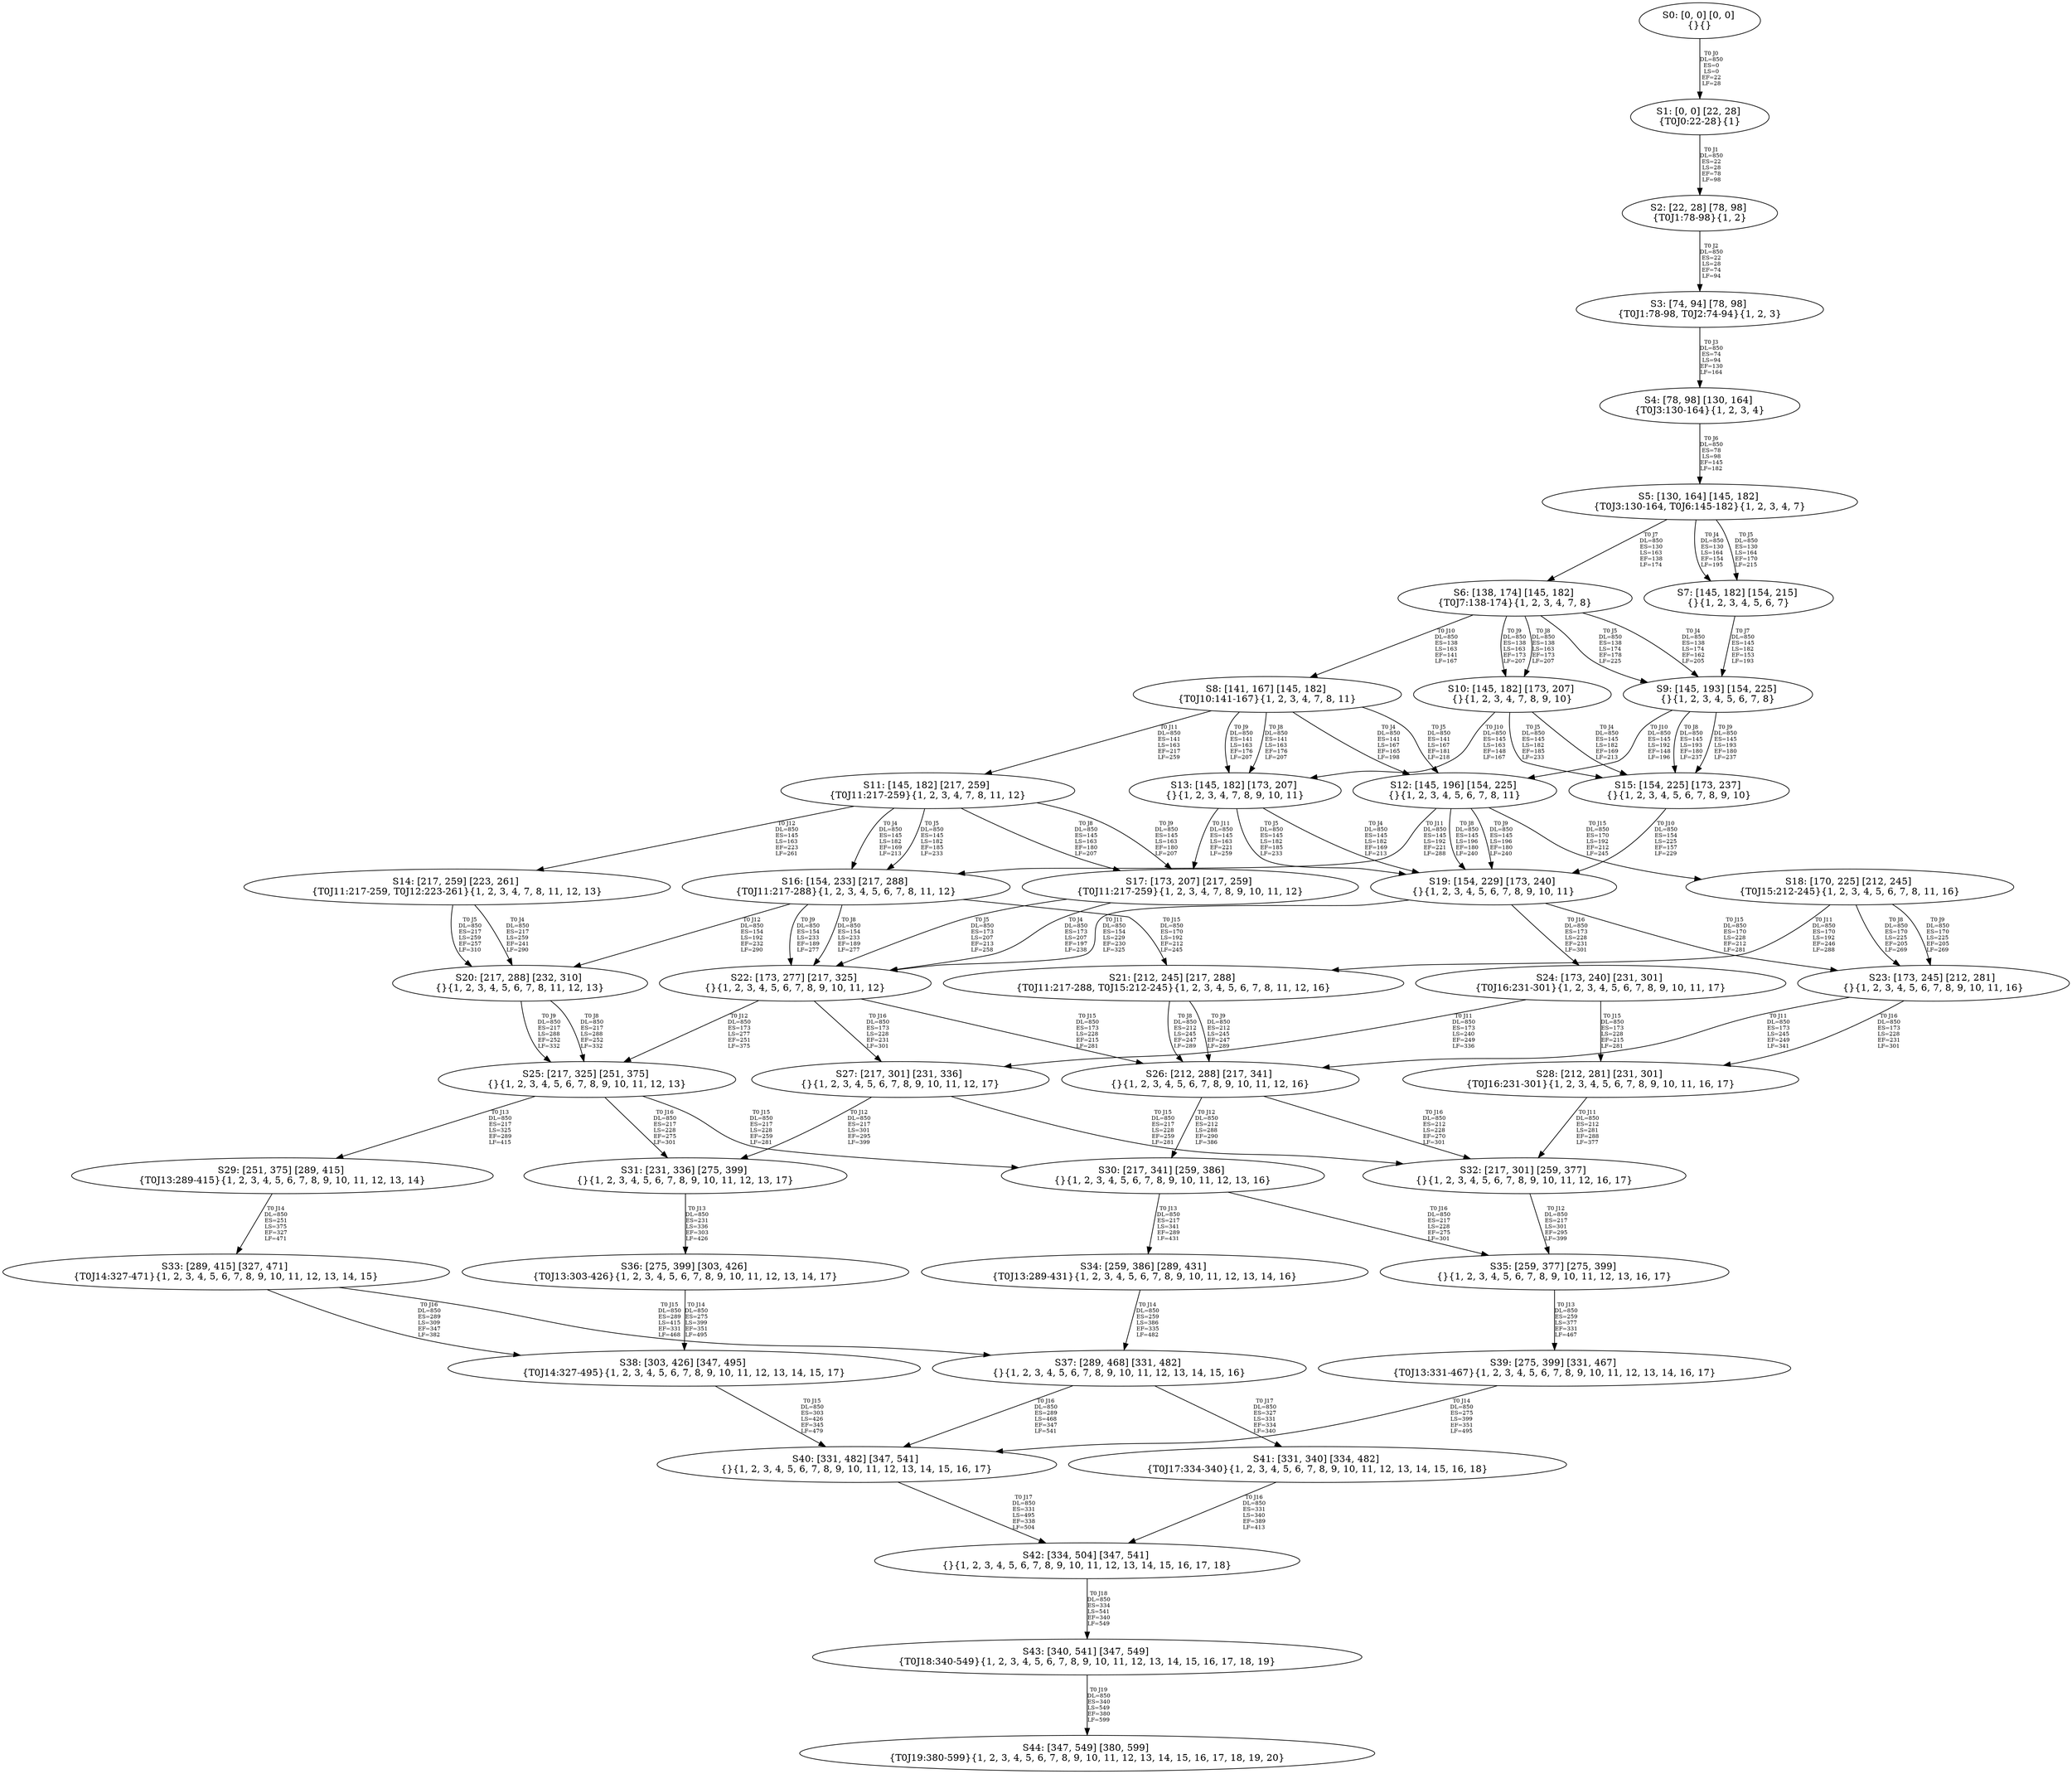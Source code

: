 digraph {
	S0[label="S0: [0, 0] [0, 0] \n{}{}"];
	S1[label="S1: [0, 0] [22, 28] \n{T0J0:22-28}{1}"];
	S2[label="S2: [22, 28] [78, 98] \n{T0J1:78-98}{1, 2}"];
	S3[label="S3: [74, 94] [78, 98] \n{T0J1:78-98, T0J2:74-94}{1, 2, 3}"];
	S4[label="S4: [78, 98] [130, 164] \n{T0J3:130-164}{1, 2, 3, 4}"];
	S5[label="S5: [130, 164] [145, 182] \n{T0J3:130-164, T0J6:145-182}{1, 2, 3, 4, 7}"];
	S6[label="S6: [138, 174] [145, 182] \n{T0J7:138-174}{1, 2, 3, 4, 7, 8}"];
	S7[label="S7: [145, 182] [154, 215] \n{}{1, 2, 3, 4, 5, 6, 7}"];
	S8[label="S8: [141, 167] [145, 182] \n{T0J10:141-167}{1, 2, 3, 4, 7, 8, 11}"];
	S9[label="S9: [145, 193] [154, 225] \n{}{1, 2, 3, 4, 5, 6, 7, 8}"];
	S10[label="S10: [145, 182] [173, 207] \n{}{1, 2, 3, 4, 7, 8, 9, 10}"];
	S11[label="S11: [145, 182] [217, 259] \n{T0J11:217-259}{1, 2, 3, 4, 7, 8, 11, 12}"];
	S12[label="S12: [145, 196] [154, 225] \n{}{1, 2, 3, 4, 5, 6, 7, 8, 11}"];
	S13[label="S13: [145, 182] [173, 207] \n{}{1, 2, 3, 4, 7, 8, 9, 10, 11}"];
	S14[label="S14: [217, 259] [223, 261] \n{T0J11:217-259, T0J12:223-261}{1, 2, 3, 4, 7, 8, 11, 12, 13}"];
	S15[label="S15: [154, 225] [173, 237] \n{}{1, 2, 3, 4, 5, 6, 7, 8, 9, 10}"];
	S16[label="S16: [154, 233] [217, 288] \n{T0J11:217-288}{1, 2, 3, 4, 5, 6, 7, 8, 11, 12}"];
	S17[label="S17: [173, 207] [217, 259] \n{T0J11:217-259}{1, 2, 3, 4, 7, 8, 9, 10, 11, 12}"];
	S18[label="S18: [170, 225] [212, 245] \n{T0J15:212-245}{1, 2, 3, 4, 5, 6, 7, 8, 11, 16}"];
	S19[label="S19: [154, 229] [173, 240] \n{}{1, 2, 3, 4, 5, 6, 7, 8, 9, 10, 11}"];
	S20[label="S20: [217, 288] [232, 310] \n{}{1, 2, 3, 4, 5, 6, 7, 8, 11, 12, 13}"];
	S21[label="S21: [212, 245] [217, 288] \n{T0J11:217-288, T0J15:212-245}{1, 2, 3, 4, 5, 6, 7, 8, 11, 12, 16}"];
	S22[label="S22: [173, 277] [217, 325] \n{}{1, 2, 3, 4, 5, 6, 7, 8, 9, 10, 11, 12}"];
	S23[label="S23: [173, 245] [212, 281] \n{}{1, 2, 3, 4, 5, 6, 7, 8, 9, 10, 11, 16}"];
	S24[label="S24: [173, 240] [231, 301] \n{T0J16:231-301}{1, 2, 3, 4, 5, 6, 7, 8, 9, 10, 11, 17}"];
	S25[label="S25: [217, 325] [251, 375] \n{}{1, 2, 3, 4, 5, 6, 7, 8, 9, 10, 11, 12, 13}"];
	S26[label="S26: [212, 288] [217, 341] \n{}{1, 2, 3, 4, 5, 6, 7, 8, 9, 10, 11, 12, 16}"];
	S27[label="S27: [217, 301] [231, 336] \n{}{1, 2, 3, 4, 5, 6, 7, 8, 9, 10, 11, 12, 17}"];
	S28[label="S28: [212, 281] [231, 301] \n{T0J16:231-301}{1, 2, 3, 4, 5, 6, 7, 8, 9, 10, 11, 16, 17}"];
	S29[label="S29: [251, 375] [289, 415] \n{T0J13:289-415}{1, 2, 3, 4, 5, 6, 7, 8, 9, 10, 11, 12, 13, 14}"];
	S30[label="S30: [217, 341] [259, 386] \n{}{1, 2, 3, 4, 5, 6, 7, 8, 9, 10, 11, 12, 13, 16}"];
	S31[label="S31: [231, 336] [275, 399] \n{}{1, 2, 3, 4, 5, 6, 7, 8, 9, 10, 11, 12, 13, 17}"];
	S32[label="S32: [217, 301] [259, 377] \n{}{1, 2, 3, 4, 5, 6, 7, 8, 9, 10, 11, 12, 16, 17}"];
	S33[label="S33: [289, 415] [327, 471] \n{T0J14:327-471}{1, 2, 3, 4, 5, 6, 7, 8, 9, 10, 11, 12, 13, 14, 15}"];
	S34[label="S34: [259, 386] [289, 431] \n{T0J13:289-431}{1, 2, 3, 4, 5, 6, 7, 8, 9, 10, 11, 12, 13, 14, 16}"];
	S35[label="S35: [259, 377] [275, 399] \n{}{1, 2, 3, 4, 5, 6, 7, 8, 9, 10, 11, 12, 13, 16, 17}"];
	S36[label="S36: [275, 399] [303, 426] \n{T0J13:303-426}{1, 2, 3, 4, 5, 6, 7, 8, 9, 10, 11, 12, 13, 14, 17}"];
	S37[label="S37: [289, 468] [331, 482] \n{}{1, 2, 3, 4, 5, 6, 7, 8, 9, 10, 11, 12, 13, 14, 15, 16}"];
	S38[label="S38: [303, 426] [347, 495] \n{T0J14:327-495}{1, 2, 3, 4, 5, 6, 7, 8, 9, 10, 11, 12, 13, 14, 15, 17}"];
	S39[label="S39: [275, 399] [331, 467] \n{T0J13:331-467}{1, 2, 3, 4, 5, 6, 7, 8, 9, 10, 11, 12, 13, 14, 16, 17}"];
	S40[label="S40: [331, 482] [347, 541] \n{}{1, 2, 3, 4, 5, 6, 7, 8, 9, 10, 11, 12, 13, 14, 15, 16, 17}"];
	S41[label="S41: [331, 340] [334, 482] \n{T0J17:334-340}{1, 2, 3, 4, 5, 6, 7, 8, 9, 10, 11, 12, 13, 14, 15, 16, 18}"];
	S42[label="S42: [334, 504] [347, 541] \n{}{1, 2, 3, 4, 5, 6, 7, 8, 9, 10, 11, 12, 13, 14, 15, 16, 17, 18}"];
	S43[label="S43: [340, 541] [347, 549] \n{T0J18:340-549}{1, 2, 3, 4, 5, 6, 7, 8, 9, 10, 11, 12, 13, 14, 15, 16, 17, 18, 19}"];
	S44[label="S44: [347, 549] [380, 599] \n{T0J19:380-599}{1, 2, 3, 4, 5, 6, 7, 8, 9, 10, 11, 12, 13, 14, 15, 16, 17, 18, 19, 20}"];
	S0 -> S1[label="T0 J0\nDL=850\nES=0\nLS=0\nEF=22\nLF=28",fontsize=8];
	S1 -> S2[label="T0 J1\nDL=850\nES=22\nLS=28\nEF=78\nLF=98",fontsize=8];
	S2 -> S3[label="T0 J2\nDL=850\nES=22\nLS=28\nEF=74\nLF=94",fontsize=8];
	S3 -> S4[label="T0 J3\nDL=850\nES=74\nLS=94\nEF=130\nLF=164",fontsize=8];
	S4 -> S5[label="T0 J6\nDL=850\nES=78\nLS=98\nEF=145\nLF=182",fontsize=8];
	S5 -> S7[label="T0 J4\nDL=850\nES=130\nLS=164\nEF=154\nLF=195",fontsize=8];
	S5 -> S7[label="T0 J5\nDL=850\nES=130\nLS=164\nEF=170\nLF=215",fontsize=8];
	S5 -> S6[label="T0 J7\nDL=850\nES=130\nLS=163\nEF=138\nLF=174",fontsize=8];
	S6 -> S9[label="T0 J4\nDL=850\nES=138\nLS=174\nEF=162\nLF=205",fontsize=8];
	S6 -> S9[label="T0 J5\nDL=850\nES=138\nLS=174\nEF=178\nLF=225",fontsize=8];
	S6 -> S10[label="T0 J8\nDL=850\nES=138\nLS=163\nEF=173\nLF=207",fontsize=8];
	S6 -> S10[label="T0 J9\nDL=850\nES=138\nLS=163\nEF=173\nLF=207",fontsize=8];
	S6 -> S8[label="T0 J10\nDL=850\nES=138\nLS=163\nEF=141\nLF=167",fontsize=8];
	S7 -> S9[label="T0 J7\nDL=850\nES=145\nLS=182\nEF=153\nLF=193",fontsize=8];
	S8 -> S12[label="T0 J4\nDL=850\nES=141\nLS=167\nEF=165\nLF=198",fontsize=8];
	S8 -> S12[label="T0 J5\nDL=850\nES=141\nLS=167\nEF=181\nLF=218",fontsize=8];
	S8 -> S13[label="T0 J8\nDL=850\nES=141\nLS=163\nEF=176\nLF=207",fontsize=8];
	S8 -> S13[label="T0 J9\nDL=850\nES=141\nLS=163\nEF=176\nLF=207",fontsize=8];
	S8 -> S11[label="T0 J11\nDL=850\nES=141\nLS=163\nEF=217\nLF=259",fontsize=8];
	S9 -> S15[label="T0 J8\nDL=850\nES=145\nLS=193\nEF=180\nLF=237",fontsize=8];
	S9 -> S15[label="T0 J9\nDL=850\nES=145\nLS=193\nEF=180\nLF=237",fontsize=8];
	S9 -> S12[label="T0 J10\nDL=850\nES=145\nLS=192\nEF=148\nLF=196",fontsize=8];
	S10 -> S15[label="T0 J4\nDL=850\nES=145\nLS=182\nEF=169\nLF=213",fontsize=8];
	S10 -> S15[label="T0 J5\nDL=850\nES=145\nLS=182\nEF=185\nLF=233",fontsize=8];
	S10 -> S13[label="T0 J10\nDL=850\nES=145\nLS=163\nEF=148\nLF=167",fontsize=8];
	S11 -> S16[label="T0 J4\nDL=850\nES=145\nLS=182\nEF=169\nLF=213",fontsize=8];
	S11 -> S16[label="T0 J5\nDL=850\nES=145\nLS=182\nEF=185\nLF=233",fontsize=8];
	S11 -> S17[label="T0 J8\nDL=850\nES=145\nLS=163\nEF=180\nLF=207",fontsize=8];
	S11 -> S17[label="T0 J9\nDL=850\nES=145\nLS=163\nEF=180\nLF=207",fontsize=8];
	S11 -> S14[label="T0 J12\nDL=850\nES=145\nLS=163\nEF=223\nLF=261",fontsize=8];
	S12 -> S19[label="T0 J8\nDL=850\nES=145\nLS=196\nEF=180\nLF=240",fontsize=8];
	S12 -> S19[label="T0 J9\nDL=850\nES=145\nLS=196\nEF=180\nLF=240",fontsize=8];
	S12 -> S16[label="T0 J11\nDL=850\nES=145\nLS=192\nEF=221\nLF=288",fontsize=8];
	S12 -> S18[label="T0 J15\nDL=850\nES=170\nLS=192\nEF=212\nLF=245",fontsize=8];
	S13 -> S19[label="T0 J4\nDL=850\nES=145\nLS=182\nEF=169\nLF=213",fontsize=8];
	S13 -> S19[label="T0 J5\nDL=850\nES=145\nLS=182\nEF=185\nLF=233",fontsize=8];
	S13 -> S17[label="T0 J11\nDL=850\nES=145\nLS=163\nEF=221\nLF=259",fontsize=8];
	S14 -> S20[label="T0 J4\nDL=850\nES=217\nLS=259\nEF=241\nLF=290",fontsize=8];
	S14 -> S20[label="T0 J5\nDL=850\nES=217\nLS=259\nEF=257\nLF=310",fontsize=8];
	S15 -> S19[label="T0 J10\nDL=850\nES=154\nLS=225\nEF=157\nLF=229",fontsize=8];
	S16 -> S22[label="T0 J8\nDL=850\nES=154\nLS=233\nEF=189\nLF=277",fontsize=8];
	S16 -> S22[label="T0 J9\nDL=850\nES=154\nLS=233\nEF=189\nLF=277",fontsize=8];
	S16 -> S20[label="T0 J12\nDL=850\nES=154\nLS=192\nEF=232\nLF=290",fontsize=8];
	S16 -> S21[label="T0 J15\nDL=850\nES=170\nLS=192\nEF=212\nLF=245",fontsize=8];
	S17 -> S22[label="T0 J4\nDL=850\nES=173\nLS=207\nEF=197\nLF=238",fontsize=8];
	S17 -> S22[label="T0 J5\nDL=850\nES=173\nLS=207\nEF=213\nLF=258",fontsize=8];
	S18 -> S23[label="T0 J8\nDL=850\nES=170\nLS=225\nEF=205\nLF=269",fontsize=8];
	S18 -> S23[label="T0 J9\nDL=850\nES=170\nLS=225\nEF=205\nLF=269",fontsize=8];
	S18 -> S21[label="T0 J11\nDL=850\nES=170\nLS=192\nEF=246\nLF=288",fontsize=8];
	S19 -> S22[label="T0 J11\nDL=850\nES=154\nLS=229\nEF=230\nLF=325",fontsize=8];
	S19 -> S23[label="T0 J15\nDL=850\nES=170\nLS=228\nEF=212\nLF=281",fontsize=8];
	S19 -> S24[label="T0 J16\nDL=850\nES=173\nLS=228\nEF=231\nLF=301",fontsize=8];
	S20 -> S25[label="T0 J8\nDL=850\nES=217\nLS=288\nEF=252\nLF=332",fontsize=8];
	S20 -> S25[label="T0 J9\nDL=850\nES=217\nLS=288\nEF=252\nLF=332",fontsize=8];
	S21 -> S26[label="T0 J8\nDL=850\nES=212\nLS=245\nEF=247\nLF=289",fontsize=8];
	S21 -> S26[label="T0 J9\nDL=850\nES=212\nLS=245\nEF=247\nLF=289",fontsize=8];
	S22 -> S25[label="T0 J12\nDL=850\nES=173\nLS=277\nEF=251\nLF=375",fontsize=8];
	S22 -> S26[label="T0 J15\nDL=850\nES=173\nLS=228\nEF=215\nLF=281",fontsize=8];
	S22 -> S27[label="T0 J16\nDL=850\nES=173\nLS=228\nEF=231\nLF=301",fontsize=8];
	S23 -> S26[label="T0 J11\nDL=850\nES=173\nLS=245\nEF=249\nLF=341",fontsize=8];
	S23 -> S28[label="T0 J16\nDL=850\nES=173\nLS=228\nEF=231\nLF=301",fontsize=8];
	S24 -> S27[label="T0 J11\nDL=850\nES=173\nLS=240\nEF=249\nLF=336",fontsize=8];
	S24 -> S28[label="T0 J15\nDL=850\nES=173\nLS=228\nEF=215\nLF=281",fontsize=8];
	S25 -> S29[label="T0 J13\nDL=850\nES=217\nLS=325\nEF=289\nLF=415",fontsize=8];
	S25 -> S30[label="T0 J15\nDL=850\nES=217\nLS=228\nEF=259\nLF=281",fontsize=8];
	S25 -> S31[label="T0 J16\nDL=850\nES=217\nLS=228\nEF=275\nLF=301",fontsize=8];
	S26 -> S30[label="T0 J12\nDL=850\nES=212\nLS=288\nEF=290\nLF=386",fontsize=8];
	S26 -> S32[label="T0 J16\nDL=850\nES=212\nLS=228\nEF=270\nLF=301",fontsize=8];
	S27 -> S31[label="T0 J12\nDL=850\nES=217\nLS=301\nEF=295\nLF=399",fontsize=8];
	S27 -> S32[label="T0 J15\nDL=850\nES=217\nLS=228\nEF=259\nLF=281",fontsize=8];
	S28 -> S32[label="T0 J11\nDL=850\nES=212\nLS=281\nEF=288\nLF=377",fontsize=8];
	S29 -> S33[label="T0 J14\nDL=850\nES=251\nLS=375\nEF=327\nLF=471",fontsize=8];
	S30 -> S34[label="T0 J13\nDL=850\nES=217\nLS=341\nEF=289\nLF=431",fontsize=8];
	S30 -> S35[label="T0 J16\nDL=850\nES=217\nLS=228\nEF=275\nLF=301",fontsize=8];
	S31 -> S36[label="T0 J13\nDL=850\nES=231\nLS=336\nEF=303\nLF=426",fontsize=8];
	S32 -> S35[label="T0 J12\nDL=850\nES=217\nLS=301\nEF=295\nLF=399",fontsize=8];
	S33 -> S37[label="T0 J15\nDL=850\nES=289\nLS=415\nEF=331\nLF=468",fontsize=8];
	S33 -> S38[label="T0 J16\nDL=850\nES=289\nLS=309\nEF=347\nLF=382",fontsize=8];
	S34 -> S37[label="T0 J14\nDL=850\nES=259\nLS=386\nEF=335\nLF=482",fontsize=8];
	S35 -> S39[label="T0 J13\nDL=850\nES=259\nLS=377\nEF=331\nLF=467",fontsize=8];
	S36 -> S38[label="T0 J14\nDL=850\nES=275\nLS=399\nEF=351\nLF=495",fontsize=8];
	S37 -> S40[label="T0 J16\nDL=850\nES=289\nLS=468\nEF=347\nLF=541",fontsize=8];
	S37 -> S41[label="T0 J17\nDL=850\nES=327\nLS=331\nEF=334\nLF=340",fontsize=8];
	S38 -> S40[label="T0 J15\nDL=850\nES=303\nLS=426\nEF=345\nLF=479",fontsize=8];
	S39 -> S40[label="T0 J14\nDL=850\nES=275\nLS=399\nEF=351\nLF=495",fontsize=8];
	S40 -> S42[label="T0 J17\nDL=850\nES=331\nLS=495\nEF=338\nLF=504",fontsize=8];
	S41 -> S42[label="T0 J16\nDL=850\nES=331\nLS=340\nEF=389\nLF=413",fontsize=8];
	S42 -> S43[label="T0 J18\nDL=850\nES=334\nLS=541\nEF=340\nLF=549",fontsize=8];
	S43 -> S44[label="T0 J19\nDL=850\nES=340\nLS=549\nEF=380\nLF=599",fontsize=8];
}
